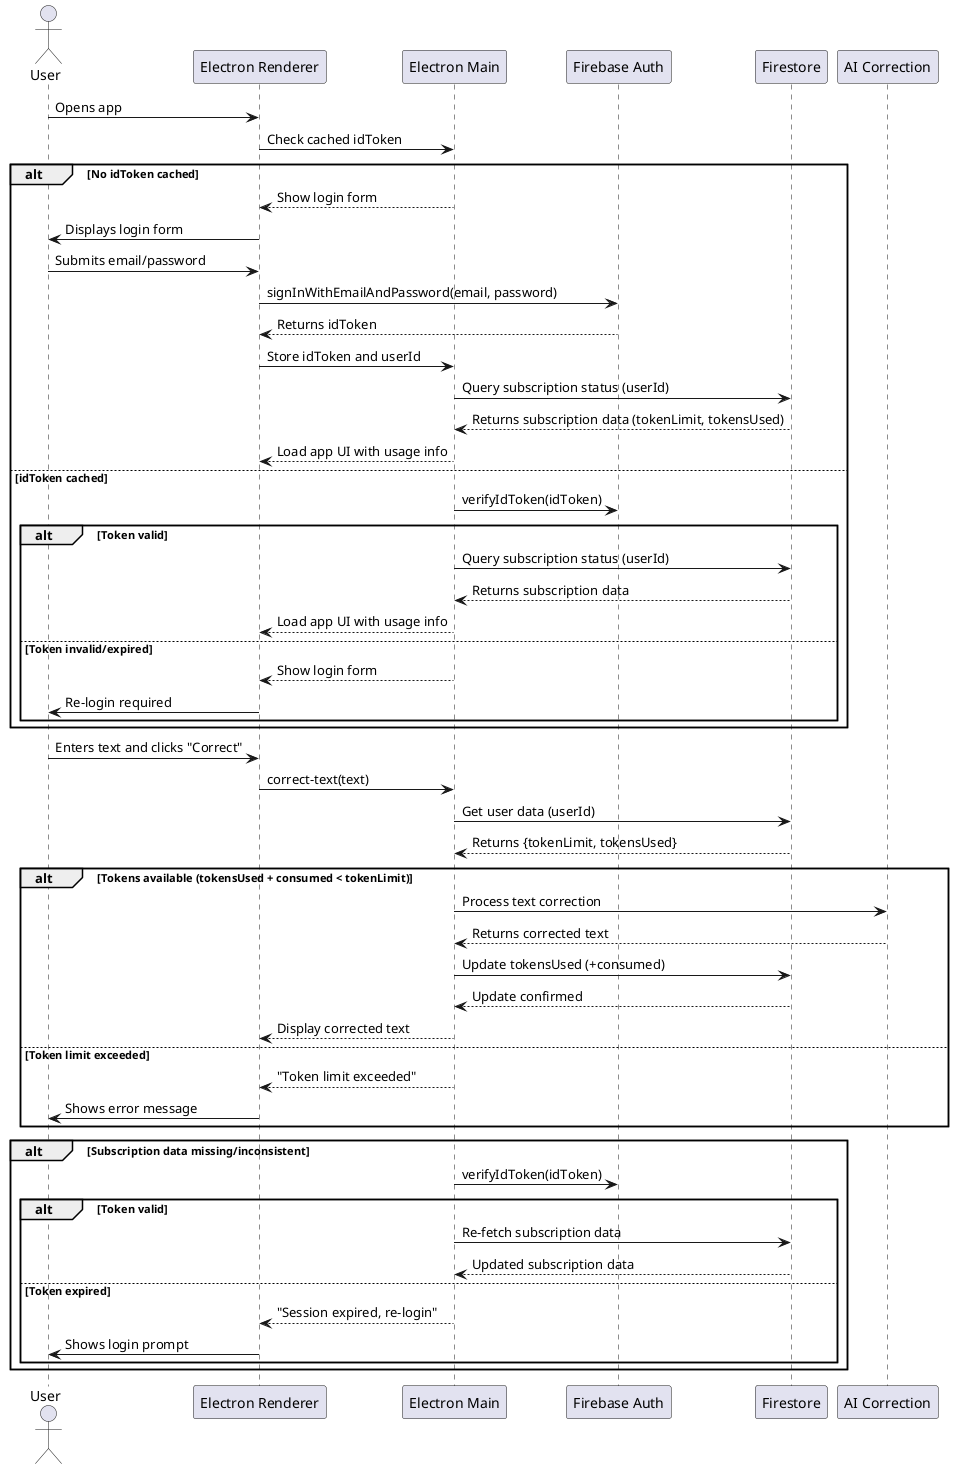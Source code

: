 @startuml
actor User
participant "Electron Renderer" as Renderer
participant "Electron Main" as Main
participant "Firebase Auth" as FirebaseAuth
participant "Firestore" as Firestore
participant "AI Correction" as AI

' Initial App Start and Authentication
User -> Renderer: Opens app
Renderer -> Main: Check cached idToken
alt No idToken cached
    Main --> Renderer: Show login form
    Renderer -> User: Displays login form
    User -> Renderer: Submits email/password
    Renderer -> FirebaseAuth: signInWithEmailAndPassword(email, password)
    FirebaseAuth --> Renderer: Returns idToken
    Renderer -> Main: Store idToken and userId
    Main -> Firestore: Query subscription status (userId)
    Firestore --> Main: Returns subscription data (tokenLimit, tokensUsed)
    Main --> Renderer: Load app UI with usage info
else idToken cached
    Main -> FirebaseAuth: verifyIdToken(idToken)
    alt Token valid
        Main -> Firestore: Query subscription status (userId)
        Firestore --> Main: Returns subscription data
        Main --> Renderer: Load app UI with usage info
    else Token invalid/expired
        Main --> Renderer: Show login form
        Renderer -> User: Re-login required
    end
end

' Text Correction with Token Limit Check
User -> Renderer: Enters text and clicks "Correct"
Renderer -> Main: correct-text(text)
Main -> Firestore: Get user data (userId)
Firestore --> Main: Returns {tokenLimit, tokensUsed}
alt Tokens available (tokensUsed + consumed < tokenLimit)
    Main -> AI: Process text correction
    AI --> Main: Returns corrected text
    Main -> Firestore: Update tokensUsed (+consumed)
    Firestore --> Main: Update confirmed
    Main --> Renderer: Display corrected text
else Token limit exceeded
    Main --> Renderer: "Token limit exceeded"
    Renderer -> User: Shows error message
end

' Token Revalidation if Subscription Issue Detected
alt Subscription data missing/inconsistent
    Main -> FirebaseAuth: verifyIdToken(idToken)
    alt Token valid
        Main -> Firestore: Re-fetch subscription data
        Firestore --> Main: Updated subscription data
    else Token expired
        Main --> Renderer: "Session expired, re-login"
        Renderer -> User: Shows login prompt
    end
end

@enduml